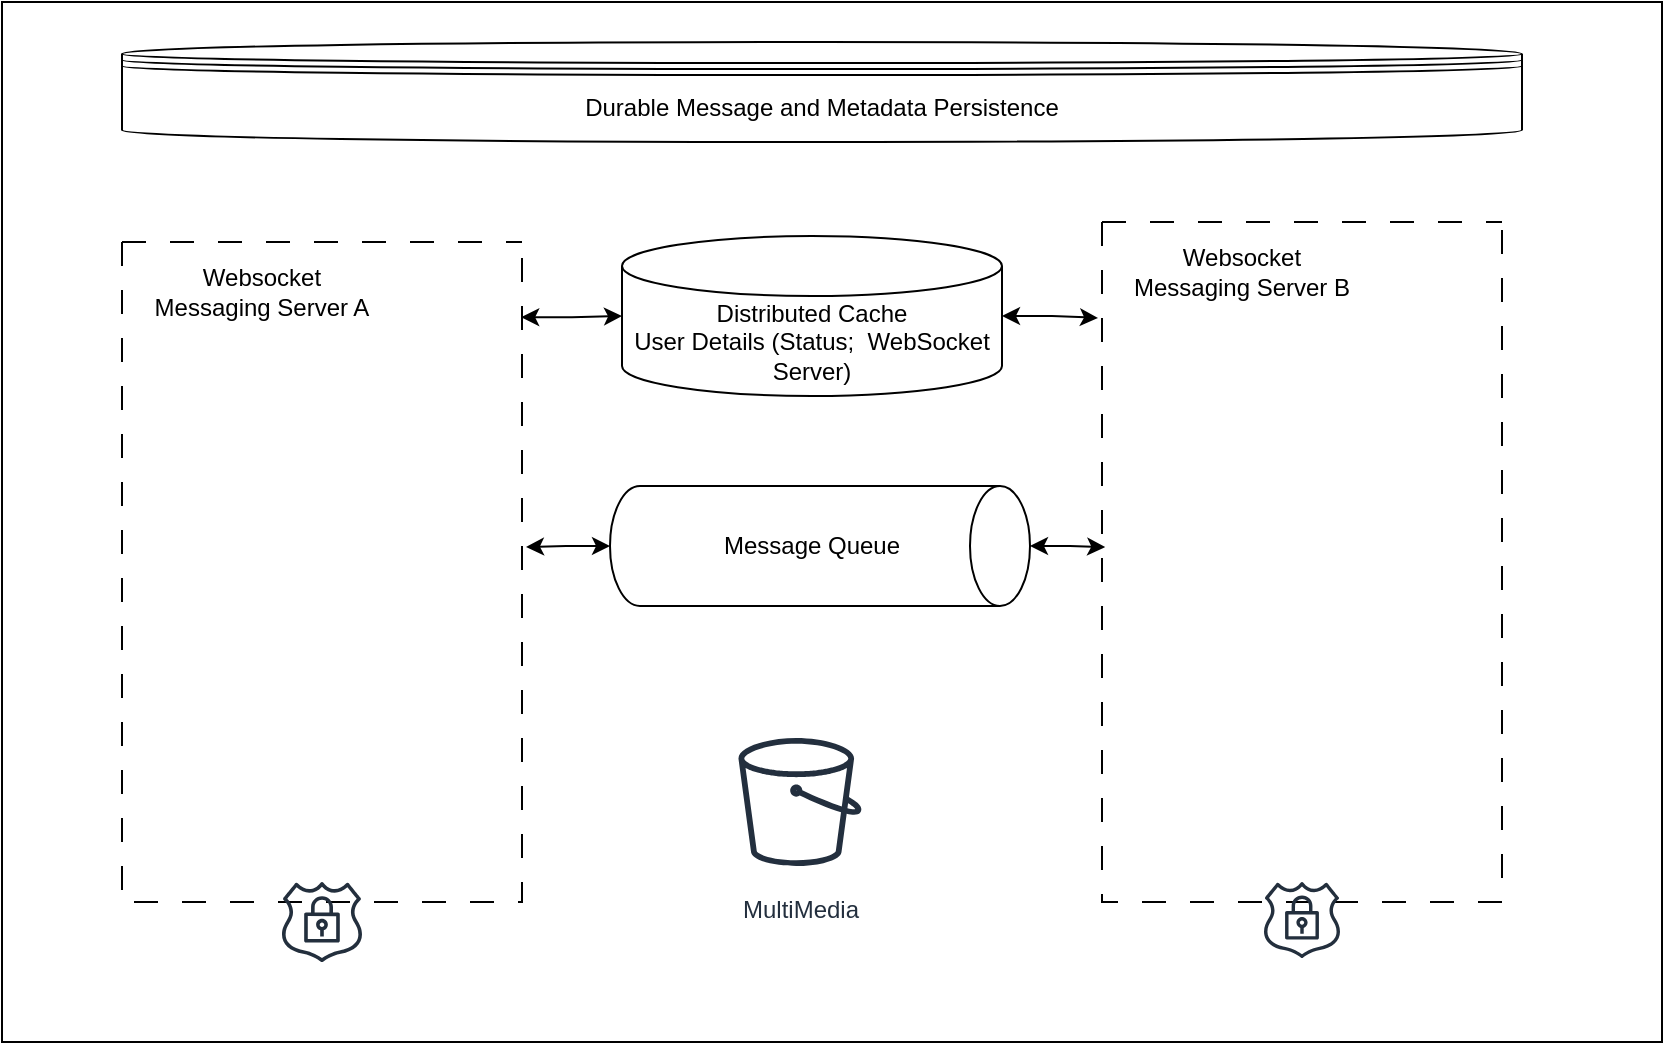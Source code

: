 <mxfile version="24.7.12">
  <diagram name="Page-1" id="4_Jk1t0lAmIwFvEKMo-s">
    <mxGraphModel dx="993" dy="812" grid="1" gridSize="10" guides="1" tooltips="1" connect="1" arrows="1" fold="1" page="1" pageScale="1" pageWidth="827" pageHeight="1169" math="0" shadow="0">
      <root>
        <mxCell id="0" />
        <mxCell id="1" parent="0" />
        <mxCell id="ufkZqq4NIb8i126rtJV5-19" value="" style="rounded=0;whiteSpace=wrap;html=1;" vertex="1" parent="1">
          <mxGeometry x="50" y="120" width="830" height="520" as="geometry" />
        </mxCell>
        <mxCell id="ufkZqq4NIb8i126rtJV5-2" value="" style="swimlane;startSize=0;dashed=1;dashPattern=12 12;" vertex="1" parent="1">
          <mxGeometry x="110" y="240" width="200" height="330" as="geometry" />
        </mxCell>
        <mxCell id="ufkZqq4NIb8i126rtJV5-11" value="Websocket Messaging Server A" style="text;html=1;align=center;verticalAlign=middle;whiteSpace=wrap;rounded=0;" vertex="1" parent="ufkZqq4NIb8i126rtJV5-2">
          <mxGeometry x="10" y="10" width="120" height="30" as="geometry" />
        </mxCell>
        <mxCell id="ufkZqq4NIb8i126rtJV5-4" value="" style="swimlane;startSize=0;dashed=1;dashPattern=12 12;" vertex="1" parent="1">
          <mxGeometry x="600" y="230" width="200" height="340" as="geometry" />
        </mxCell>
        <mxCell id="ufkZqq4NIb8i126rtJV5-12" value="Websocket Messaging Server B" style="text;html=1;align=center;verticalAlign=middle;whiteSpace=wrap;rounded=0;" vertex="1" parent="ufkZqq4NIb8i126rtJV5-4">
          <mxGeometry x="10" y="10" width="120" height="30" as="geometry" />
        </mxCell>
        <mxCell id="ufkZqq4NIb8i126rtJV5-5" value="Durable Message and Metadata Persistence" style="shape=datastore;whiteSpace=wrap;html=1;" vertex="1" parent="1">
          <mxGeometry x="110" y="140" width="700" height="50" as="geometry" />
        </mxCell>
        <mxCell id="ufkZqq4NIb8i126rtJV5-6" value="" style="shape=cylinder3;whiteSpace=wrap;html=1;boundedLbl=1;backgroundOutline=1;size=15;rotation=90;" vertex="1" parent="1">
          <mxGeometry x="429" y="287" width="60" height="210" as="geometry" />
        </mxCell>
        <mxCell id="ufkZqq4NIb8i126rtJV5-7" value="Distributed Cache&lt;div&gt;User Details (Status;&amp;nbsp; WebSocket Server)&lt;/div&gt;" style="shape=cylinder3;whiteSpace=wrap;html=1;boundedLbl=1;backgroundOutline=1;size=15;" vertex="1" parent="1">
          <mxGeometry x="360" y="237" width="190" height="80" as="geometry" />
        </mxCell>
        <mxCell id="ufkZqq4NIb8i126rtJV5-8" value="Message Queue" style="text;html=1;align=center;verticalAlign=middle;whiteSpace=wrap;rounded=0;" vertex="1" parent="1">
          <mxGeometry x="395" y="377" width="120" height="30" as="geometry" />
        </mxCell>
        <mxCell id="ufkZqq4NIb8i126rtJV5-10" value="MultiMedia" style="sketch=0;outlineConnect=0;fontColor=#232F3E;gradientColor=none;strokeColor=#232F3E;fillColor=#ffffff;dashed=0;verticalLabelPosition=bottom;verticalAlign=top;align=center;html=1;fontSize=12;fontStyle=0;aspect=fixed;shape=mxgraph.aws4.resourceIcon;resIcon=mxgraph.aws4.bucket;" vertex="1" parent="1">
          <mxGeometry x="409" y="480" width="80" height="80" as="geometry" />
        </mxCell>
        <mxCell id="ufkZqq4NIb8i126rtJV5-13" style="edgeStyle=orthogonalEdgeStyle;rounded=0;orthogonalLoop=1;jettySize=auto;html=1;entryX=0;entryY=0.5;entryDx=0;entryDy=0;entryPerimeter=0;startArrow=classic;startFill=1;exitX=0.998;exitY=0.114;exitDx=0;exitDy=0;exitPerimeter=0;" edge="1" parent="1" source="ufkZqq4NIb8i126rtJV5-2" target="ufkZqq4NIb8i126rtJV5-7">
          <mxGeometry relative="1" as="geometry">
            <mxPoint x="314" y="410" as="sourcePoint" />
          </mxGeometry>
        </mxCell>
        <mxCell id="ufkZqq4NIb8i126rtJV5-14" style="edgeStyle=orthogonalEdgeStyle;rounded=0;orthogonalLoop=1;jettySize=auto;html=1;entryX=-0.01;entryY=0.141;entryDx=0;entryDy=0;entryPerimeter=0;startArrow=classic;startFill=1;" edge="1" parent="1" source="ufkZqq4NIb8i126rtJV5-7" target="ufkZqq4NIb8i126rtJV5-4">
          <mxGeometry relative="1" as="geometry" />
        </mxCell>
        <mxCell id="ufkZqq4NIb8i126rtJV5-15" value="" style="sketch=0;outlineConnect=0;fontColor=#232F3E;gradientColor=none;fillColor=#232F3D;strokeColor=none;dashed=0;verticalLabelPosition=bottom;verticalAlign=top;align=center;html=1;fontSize=12;fontStyle=0;aspect=fixed;pointerEvents=1;shape=mxgraph.aws4.ssl_padlock;" vertex="1" parent="1">
          <mxGeometry x="189.47" y="560" width="41.05" height="40" as="geometry" />
        </mxCell>
        <mxCell id="ufkZqq4NIb8i126rtJV5-16" value="" style="sketch=0;outlineConnect=0;fontColor=#232F3E;gradientColor=none;fillColor=#232F3D;strokeColor=none;dashed=0;verticalLabelPosition=bottom;verticalAlign=top;align=center;html=1;fontSize=12;fontStyle=0;aspect=fixed;pointerEvents=1;shape=mxgraph.aws4.ssl_padlock;" vertex="1" parent="1">
          <mxGeometry x="680.5" y="560" width="39" height="38" as="geometry" />
        </mxCell>
        <mxCell id="ufkZqq4NIb8i126rtJV5-17" style="edgeStyle=orthogonalEdgeStyle;rounded=0;orthogonalLoop=1;jettySize=auto;html=1;entryX=1.01;entryY=0.462;entryDx=0;entryDy=0;entryPerimeter=0;startArrow=classic;startFill=1;" edge="1" parent="1" source="ufkZqq4NIb8i126rtJV5-6" target="ufkZqq4NIb8i126rtJV5-2">
          <mxGeometry relative="1" as="geometry" />
        </mxCell>
        <mxCell id="ufkZqq4NIb8i126rtJV5-18" style="edgeStyle=orthogonalEdgeStyle;rounded=0;orthogonalLoop=1;jettySize=auto;html=1;entryX=0.008;entryY=0.478;entryDx=0;entryDy=0;entryPerimeter=0;startArrow=classic;startFill=1;" edge="1" parent="1" source="ufkZqq4NIb8i126rtJV5-6" target="ufkZqq4NIb8i126rtJV5-4">
          <mxGeometry relative="1" as="geometry" />
        </mxCell>
      </root>
    </mxGraphModel>
  </diagram>
</mxfile>
